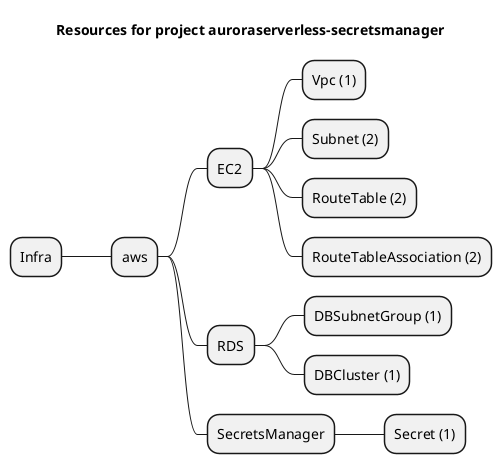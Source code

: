 @startmindmap
title Resources for project auroraserverless-secretsmanager
skinparam monochrome true
+ Infra
++ aws
+++ EC2
++++ Vpc (1)
++++ Subnet (2)
++++ RouteTable (2)
++++ RouteTableAssociation (2)
+++ RDS
++++ DBSubnetGroup (1)
++++ DBCluster (1)
+++ SecretsManager
++++ Secret (1)
@endmindmap